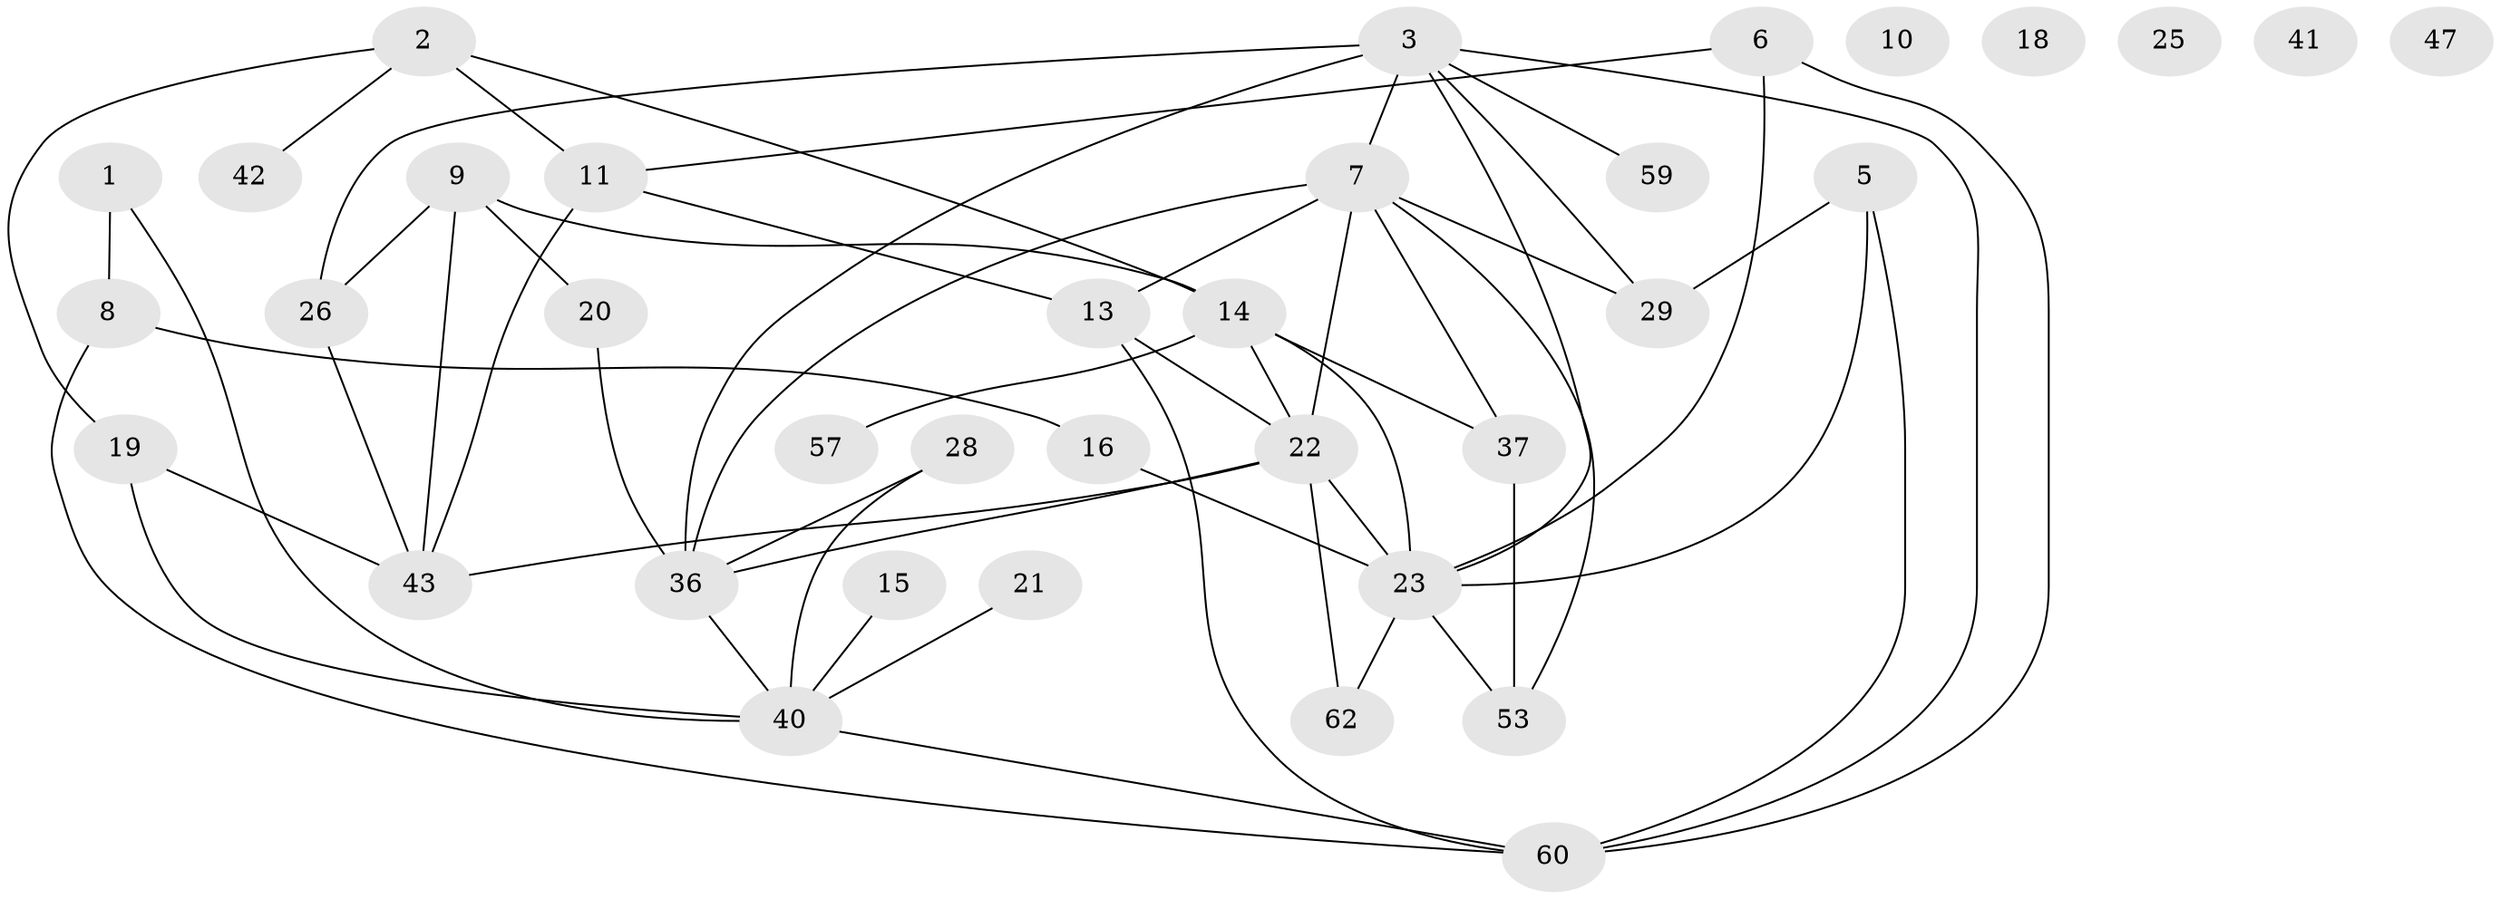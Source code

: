// original degree distribution, {2: 0.25, 3: 0.2361111111111111, 4: 0.20833333333333334, 1: 0.1388888888888889, 0: 0.06944444444444445, 5: 0.09722222222222222}
// Generated by graph-tools (version 1.1) at 2025/13/03/09/25 04:13:11]
// undirected, 36 vertices, 57 edges
graph export_dot {
graph [start="1"]
  node [color=gray90,style=filled];
  1 [super="+24"];
  2 [super="+12"];
  3 [super="+71+4"];
  5 [super="+68"];
  6 [super="+46"];
  7 [super="+48+17"];
  8 [super="+66"];
  9 [super="+50+30+32"];
  10;
  11 [super="+33"];
  13 [super="+31"];
  14 [super="+45"];
  15;
  16 [super="+44"];
  18;
  19;
  20;
  21;
  22 [super="+27+52"];
  23 [super="+34+35"];
  25;
  26 [super="+61"];
  28;
  29;
  36 [super="+51"];
  37 [super="+49"];
  40 [super="+55"];
  41;
  42;
  43 [super="+64+65+58"];
  47;
  53;
  57;
  59;
  60 [super="+63"];
  62;
  1 -- 40;
  1 -- 8;
  2 -- 14;
  2 -- 11;
  2 -- 19;
  2 -- 42;
  3 -- 36 [weight=2];
  3 -- 59;
  3 -- 29;
  3 -- 7;
  3 -- 60;
  3 -- 26;
  3 -- 23;
  5 -- 60;
  5 -- 29;
  5 -- 23;
  6 -- 23;
  6 -- 60;
  6 -- 11;
  7 -- 37;
  7 -- 29;
  7 -- 13 [weight=2];
  7 -- 53;
  7 -- 36;
  7 -- 22;
  8 -- 60;
  8 -- 16;
  9 -- 20;
  9 -- 26;
  9 -- 14;
  9 -- 43 [weight=2];
  11 -- 43;
  11 -- 13;
  13 -- 22;
  13 -- 60;
  14 -- 57;
  14 -- 22;
  14 -- 23;
  14 -- 37;
  15 -- 40;
  16 -- 23;
  19 -- 40;
  19 -- 43;
  20 -- 36;
  21 -- 40;
  22 -- 62;
  22 -- 36;
  22 -- 23;
  22 -- 43;
  23 -- 62;
  23 -- 53;
  26 -- 43;
  28 -- 40;
  28 -- 36;
  36 -- 40;
  37 -- 53;
  40 -- 60;
}
